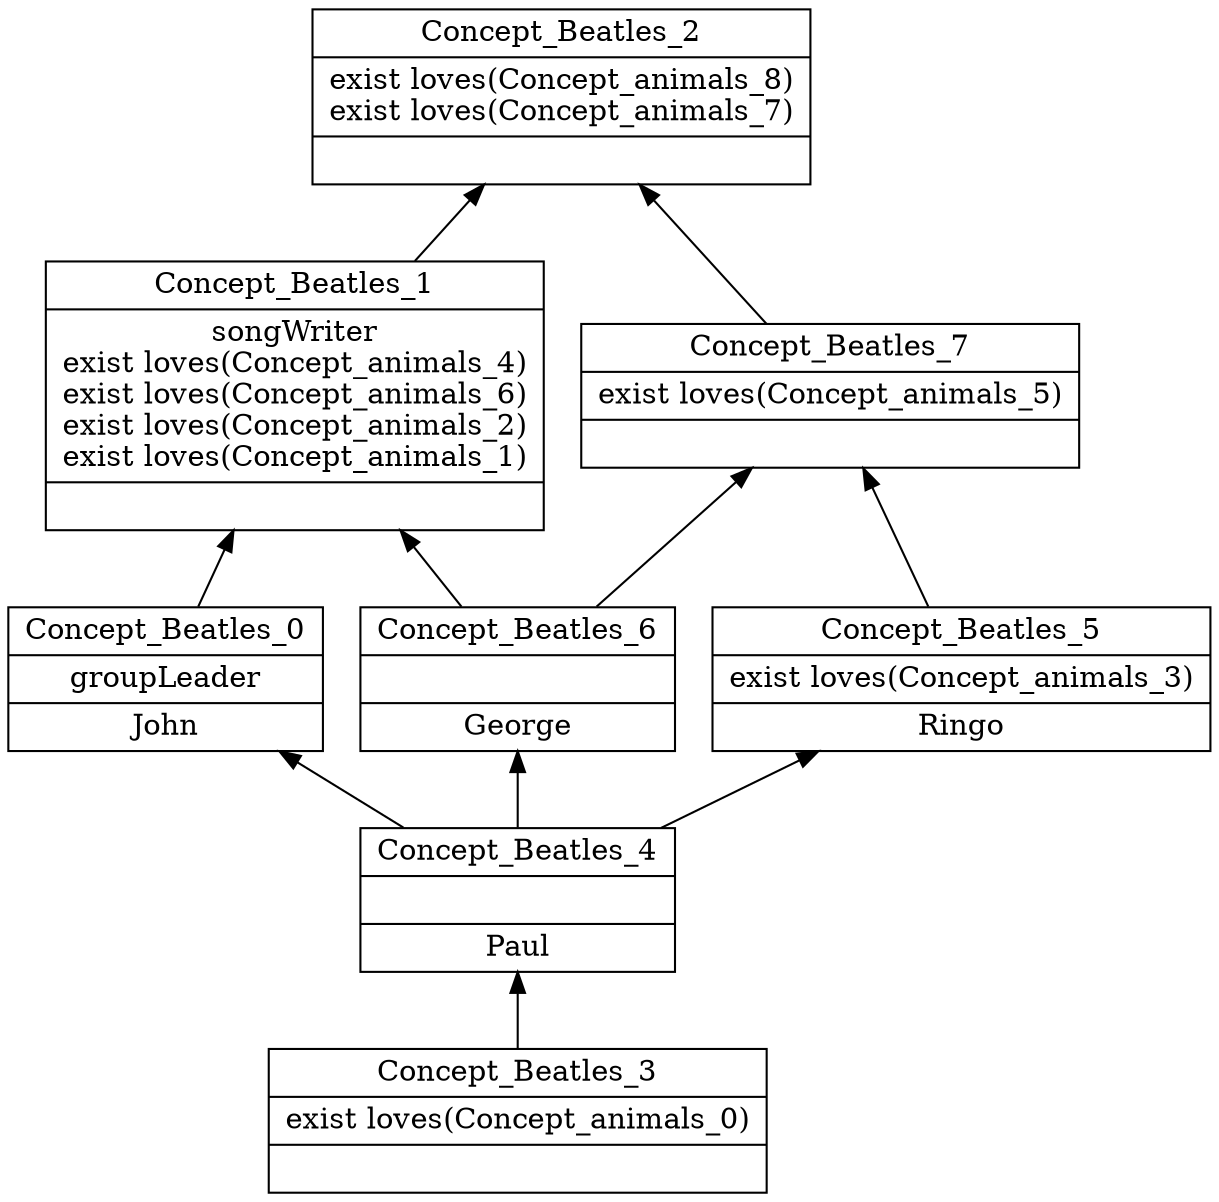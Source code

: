 digraph G { 
	rankdir=BT;
1 [shape=record,label="{Concept_Beatles_2|exist loves(Concept_animals_8)\nexist loves(Concept_animals_7)\n|}"];
2 [shape=record,label="{Concept_Beatles_0|groupLeader\n|John\n}"];
3 [shape=record,label="{Concept_Beatles_1|songWriter\nexist loves(Concept_animals_4)\nexist loves(Concept_animals_6)\nexist loves(Concept_animals_2)\nexist loves(Concept_animals_1)\n|}"];
4 [shape=record,label="{Concept_Beatles_4||Paul\n}"];
5 [shape=record,label="{Concept_Beatles_5|exist loves(Concept_animals_3)\n|Ringo\n}"];
6 [shape=record,label="{Concept_Beatles_3|exist loves(Concept_animals_0)\n|}"];
7 [shape=record,label="{Concept_Beatles_6||George\n}"];
8 [shape=record,label="{Concept_Beatles_7|exist loves(Concept_animals_5)\n|}"];
	8 -> 1
	3 -> 1
	4 -> 2
	2 -> 3
	7 -> 3
	6 -> 4
	4 -> 5
	4 -> 7
	7 -> 8
	5 -> 8
}